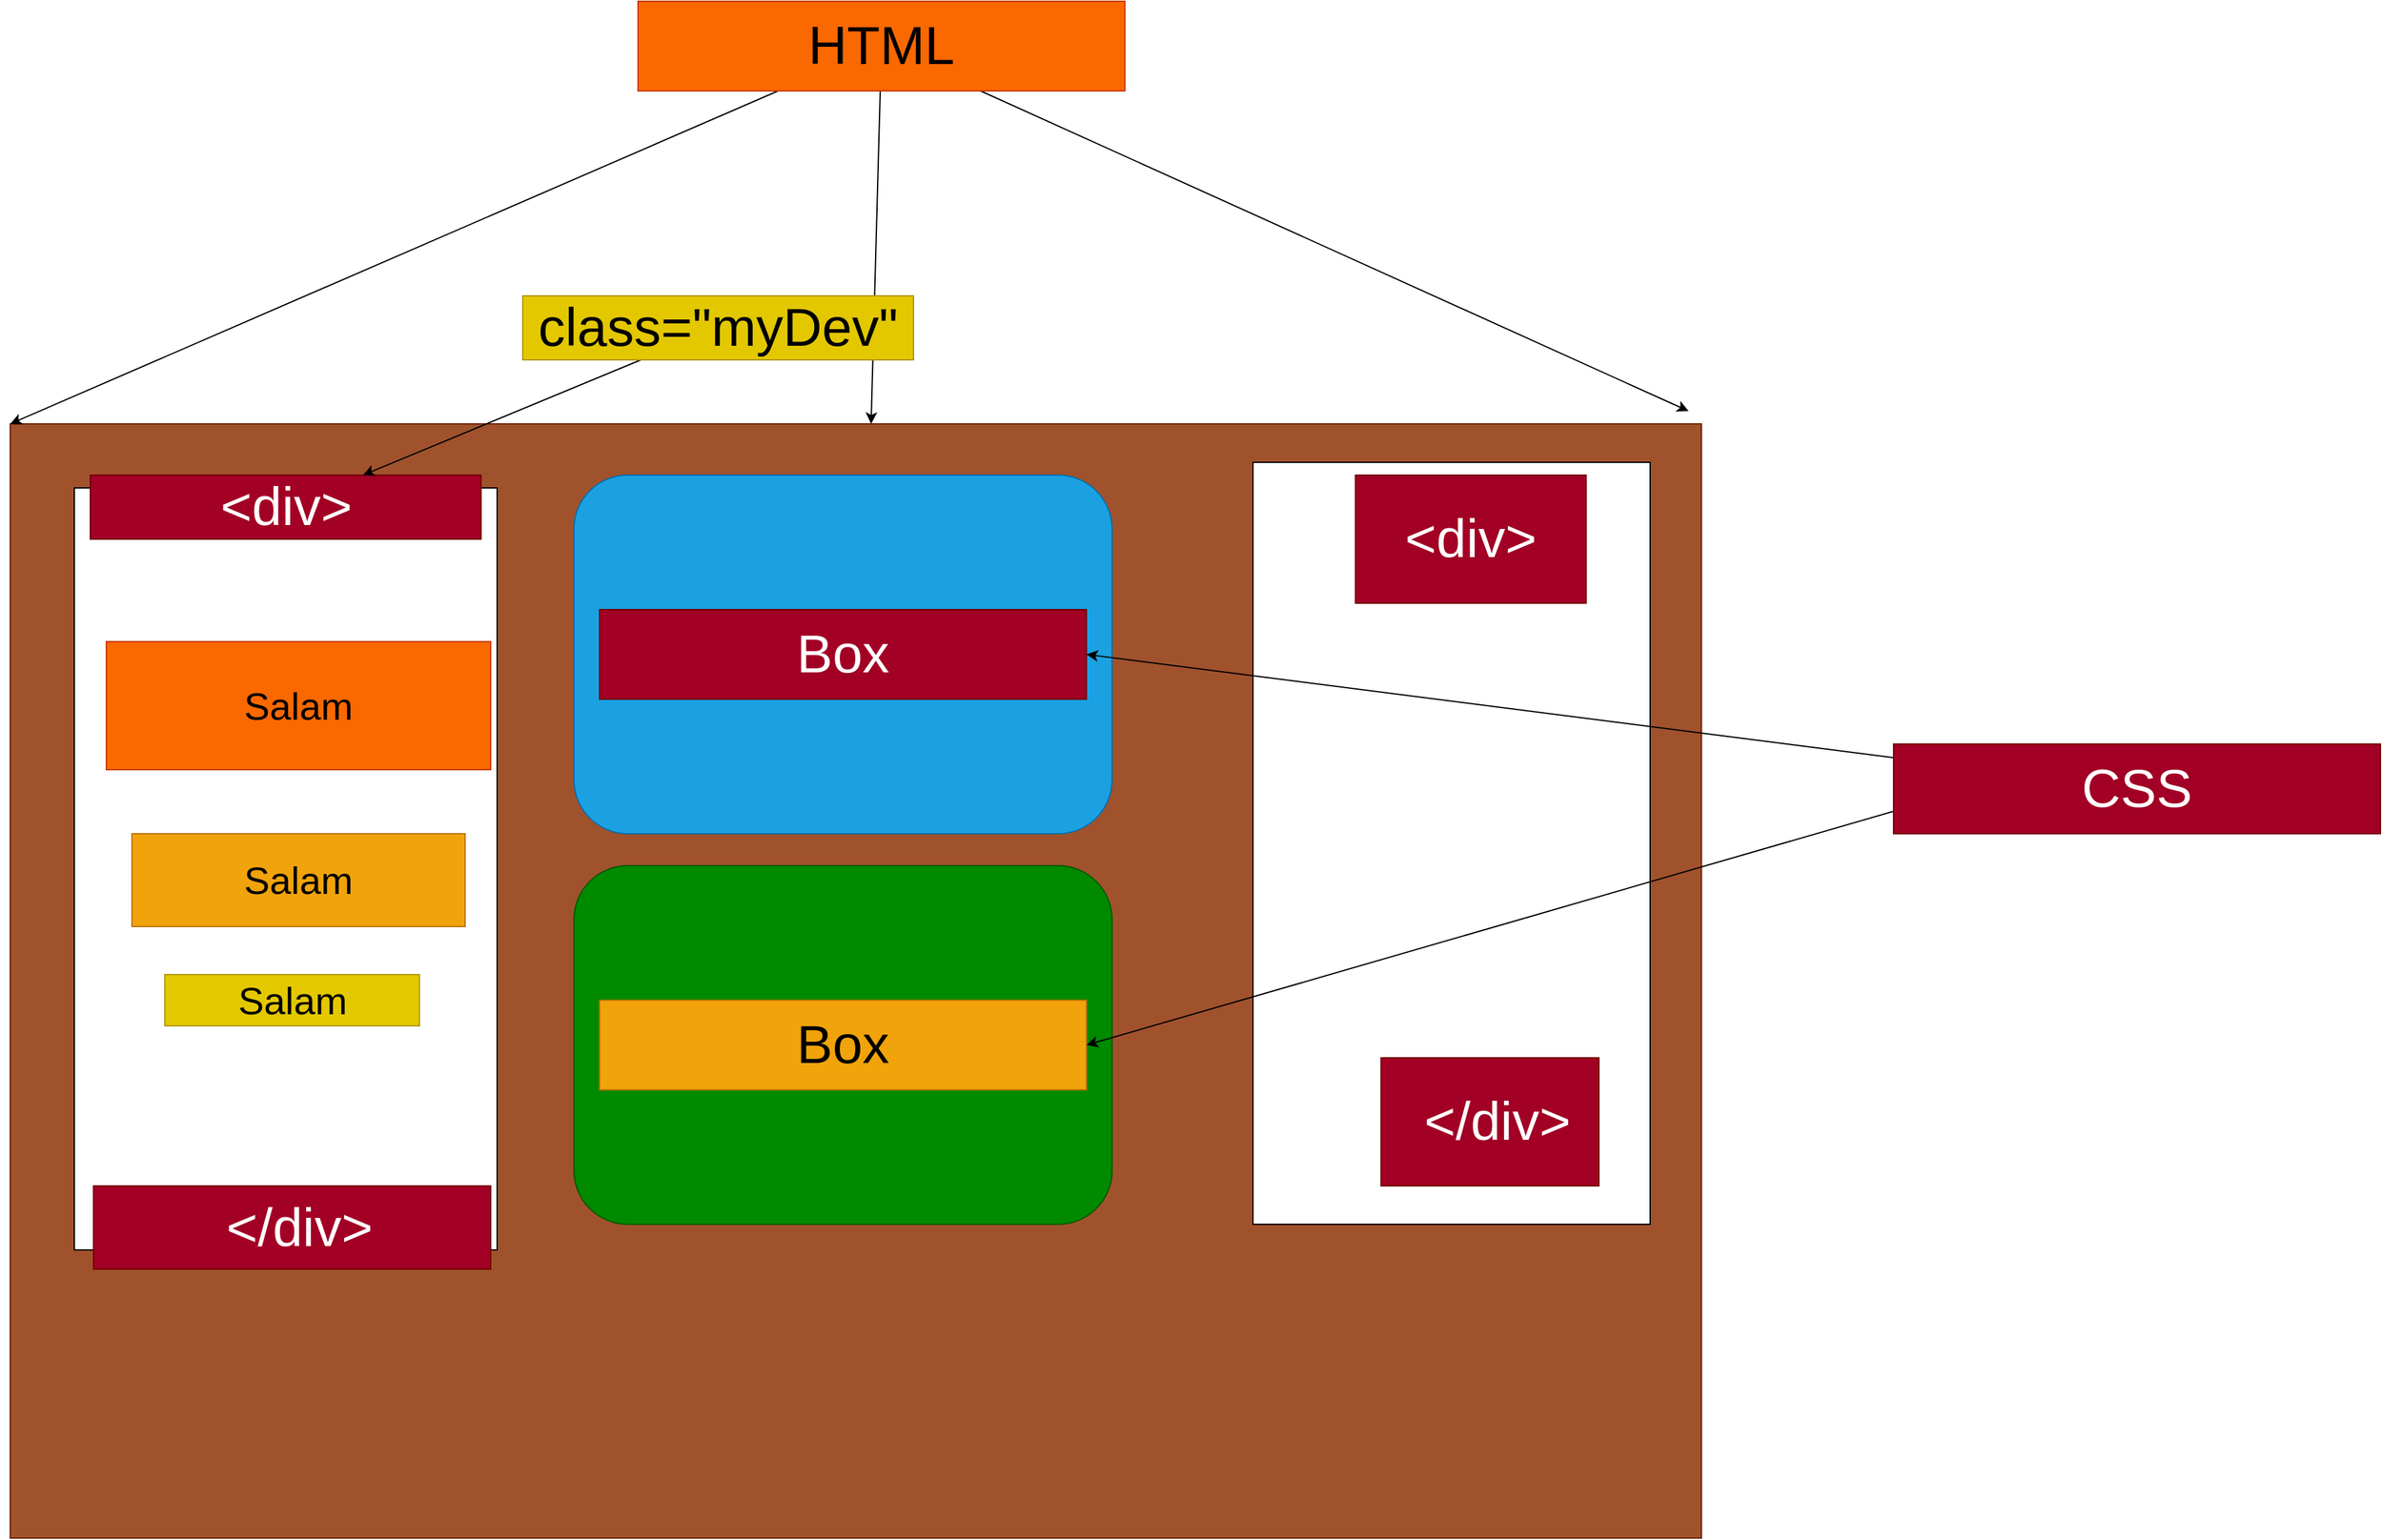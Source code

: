 <mxfile>
    <diagram id="KVfslDei5CRzMJ8BT5Jj" name="Page-1">
        <mxGraphModel dx="1245" dy="2315" grid="1" gridSize="10" guides="1" tooltips="1" connect="1" arrows="1" fold="1" page="1" pageScale="1" pageWidth="850" pageHeight="1100" math="0" shadow="0">
            <root>
                <mxCell id="0"/>
                <mxCell id="1" parent="0"/>
                <mxCell id="2" value="" style="rounded=0;whiteSpace=wrap;html=1;fillColor=#a0522d;fontColor=#ffffff;strokeColor=#6D1F00;" vertex="1" parent="1">
                    <mxGeometry x="580" y="-140" width="1320" height="870" as="geometry"/>
                </mxCell>
                <mxCell id="3" value="" style="rounded=1;whiteSpace=wrap;html=1;fillColor=#1ba1e2;fontColor=#ffffff;strokeColor=#006EAF;" vertex="1" parent="1">
                    <mxGeometry x="1020" y="-100" width="420" height="280" as="geometry"/>
                </mxCell>
                <mxCell id="4" value="" style="rounded=0;whiteSpace=wrap;html=1;" vertex="1" parent="1">
                    <mxGeometry x="630" y="-90" width="330" height="595" as="geometry"/>
                </mxCell>
                <mxCell id="5" value="" style="rounded=0;whiteSpace=wrap;html=1;" vertex="1" parent="1">
                    <mxGeometry x="1550" y="-110" width="310" height="595" as="geometry"/>
                </mxCell>
                <mxCell id="9" value="" style="rounded=1;whiteSpace=wrap;html=1;fillColor=#008a00;fontColor=#ffffff;strokeColor=#005700;" vertex="1" parent="1">
                    <mxGeometry x="1020" y="205" width="420" height="280" as="geometry"/>
                </mxCell>
                <mxCell id="11" style="edgeStyle=none;html=1;fontSize=42;" edge="1" parent="1" source="10" target="2">
                    <mxGeometry relative="1" as="geometry"/>
                </mxCell>
                <mxCell id="12" style="edgeStyle=none;html=1;entryX=0;entryY=0;entryDx=0;entryDy=0;fontSize=42;" edge="1" parent="1" source="10" target="2">
                    <mxGeometry relative="1" as="geometry"/>
                </mxCell>
                <mxCell id="13" style="edgeStyle=none;html=1;fontSize=42;" edge="1" parent="1" source="10">
                    <mxGeometry relative="1" as="geometry">
                        <mxPoint x="1890" y="-150" as="targetPoint"/>
                    </mxGeometry>
                </mxCell>
                <mxCell id="10" value="&lt;font style=&quot;font-size: 42px;&quot;&gt;HTML&lt;/font&gt;" style="text;html=1;strokeColor=#C73500;fillColor=#fa6800;align=center;verticalAlign=middle;whiteSpace=wrap;rounded=0;fontColor=#000000;" vertex="1" parent="1">
                    <mxGeometry x="1070" y="-470" width="380" height="70" as="geometry"/>
                </mxCell>
                <mxCell id="14" value="&lt;font style=&quot;font-size: 42px;&quot;&gt;Box&lt;/font&gt;" style="text;html=1;strokeColor=#6F0000;fillColor=#a20025;align=center;verticalAlign=middle;whiteSpace=wrap;rounded=0;fontColor=#ffffff;" vertex="1" parent="1">
                    <mxGeometry x="1040" y="5" width="380" height="70" as="geometry"/>
                </mxCell>
                <mxCell id="15" value="&lt;font style=&quot;font-size: 42px;&quot;&gt;Box&lt;/font&gt;" style="text;html=1;strokeColor=#BD7000;fillColor=#f0a30a;align=center;verticalAlign=middle;whiteSpace=wrap;rounded=0;fontColor=#000000;" vertex="1" parent="1">
                    <mxGeometry x="1040" y="310" width="380" height="70" as="geometry"/>
                </mxCell>
                <mxCell id="17" style="edgeStyle=none;html=1;entryX=1;entryY=0.5;entryDx=0;entryDy=0;fontSize=42;" edge="1" parent="1" source="16" target="14">
                    <mxGeometry relative="1" as="geometry"/>
                </mxCell>
                <mxCell id="18" style="edgeStyle=none;html=1;entryX=1;entryY=0.5;entryDx=0;entryDy=0;fontSize=42;exitX=0;exitY=0.75;exitDx=0;exitDy=0;" edge="1" parent="1" source="16" target="15">
                    <mxGeometry relative="1" as="geometry"/>
                </mxCell>
                <mxCell id="16" value="&lt;font style=&quot;font-size: 42px;&quot;&gt;CSS&lt;/font&gt;" style="text;html=1;strokeColor=#6F0000;fillColor=#a20025;align=center;verticalAlign=middle;whiteSpace=wrap;rounded=0;fontColor=#ffffff;" vertex="1" parent="1">
                    <mxGeometry x="2050" y="110" width="380" height="70" as="geometry"/>
                </mxCell>
                <mxCell id="27" value="&lt;font style=&quot;font-size: 42px;&quot;&gt;&amp;lt;div&amp;gt;&lt;br&gt;&lt;/font&gt;" style="text;html=1;strokeColor=#6F0000;fillColor=#a20025;align=center;verticalAlign=middle;whiteSpace=wrap;rounded=0;fontColor=#ffffff;" vertex="1" parent="1">
                    <mxGeometry x="642.5" y="-100" width="305" height="50" as="geometry"/>
                </mxCell>
                <mxCell id="28" value="&lt;font style=&quot;font-size: 42px;&quot;&gt;&amp;nbsp;&amp;lt;/div&amp;gt;&lt;/font&gt;" style="text;html=1;strokeColor=#6F0000;fillColor=#a20025;align=center;verticalAlign=middle;whiteSpace=wrap;rounded=0;fontColor=#ffffff;" vertex="1" parent="1">
                    <mxGeometry x="645" y="455" width="310" height="65" as="geometry"/>
                </mxCell>
                <mxCell id="29" value="&lt;font style=&quot;font-size: 42px;&quot;&gt;&amp;lt;div&amp;gt;&lt;br&gt;&lt;/font&gt;" style="text;html=1;strokeColor=#6F0000;fillColor=#a20025;align=center;verticalAlign=middle;whiteSpace=wrap;rounded=0;fontColor=#ffffff;" vertex="1" parent="1">
                    <mxGeometry x="1630" y="-100" width="180" height="100" as="geometry"/>
                </mxCell>
                <mxCell id="30" value="&lt;font style=&quot;font-size: 42px;&quot;&gt;&amp;nbsp;&amp;lt;/div&amp;gt;&lt;/font&gt;" style="text;html=1;strokeColor=#6F0000;fillColor=#a20025;align=center;verticalAlign=middle;whiteSpace=wrap;rounded=0;fontColor=#ffffff;" vertex="1" parent="1">
                    <mxGeometry x="1650" y="355" width="170" height="100" as="geometry"/>
                </mxCell>
                <mxCell id="31" value="&lt;font style=&quot;&quot;&gt;&lt;font style=&quot;font-size: 30px;&quot;&gt;Salam&lt;/font&gt;&lt;br&gt;&lt;/font&gt;" style="text;html=1;strokeColor=#C73500;fillColor=#fa6800;align=center;verticalAlign=middle;whiteSpace=wrap;rounded=0;fontColor=#000000;" vertex="1" parent="1">
                    <mxGeometry x="655" y="30" width="300" height="100" as="geometry"/>
                </mxCell>
                <mxCell id="34" value="&lt;font style=&quot;&quot;&gt;&lt;font style=&quot;font-size: 30px;&quot;&gt;Salam&lt;/font&gt;&lt;br&gt;&lt;/font&gt;" style="text;html=1;strokeColor=#BD7000;fillColor=#f0a30a;align=center;verticalAlign=middle;whiteSpace=wrap;rounded=0;fontColor=#000000;" vertex="1" parent="1">
                    <mxGeometry x="675" y="180" width="260" height="72.5" as="geometry"/>
                </mxCell>
                <mxCell id="36" value="&lt;font style=&quot;&quot;&gt;&lt;font style=&quot;font-size: 30px;&quot;&gt;Salam&lt;/font&gt;&lt;br&gt;&lt;/font&gt;" style="text;html=1;strokeColor=#B09500;fillColor=#e3c800;align=center;verticalAlign=middle;whiteSpace=wrap;rounded=0;fontColor=#000000;" vertex="1" parent="1">
                    <mxGeometry x="700.63" y="290" width="198.75" height="40" as="geometry"/>
                </mxCell>
                <mxCell id="38" style="edgeStyle=none;html=1;fontSize=30;fontColor=#3D71FF;" edge="1" parent="1" source="37" target="27">
                    <mxGeometry relative="1" as="geometry"/>
                </mxCell>
                <mxCell id="37" value="&lt;font style=&quot;font-size: 42px;&quot;&gt;class=&quot;myDev&quot;&lt;br&gt;&lt;/font&gt;" style="text;html=1;strokeColor=#B09500;fillColor=#e3c800;align=center;verticalAlign=middle;whiteSpace=wrap;rounded=0;fontColor=#000000;" vertex="1" parent="1">
                    <mxGeometry x="980" y="-240" width="305" height="50" as="geometry"/>
                </mxCell>
            </root>
        </mxGraphModel>
    </diagram>
</mxfile>